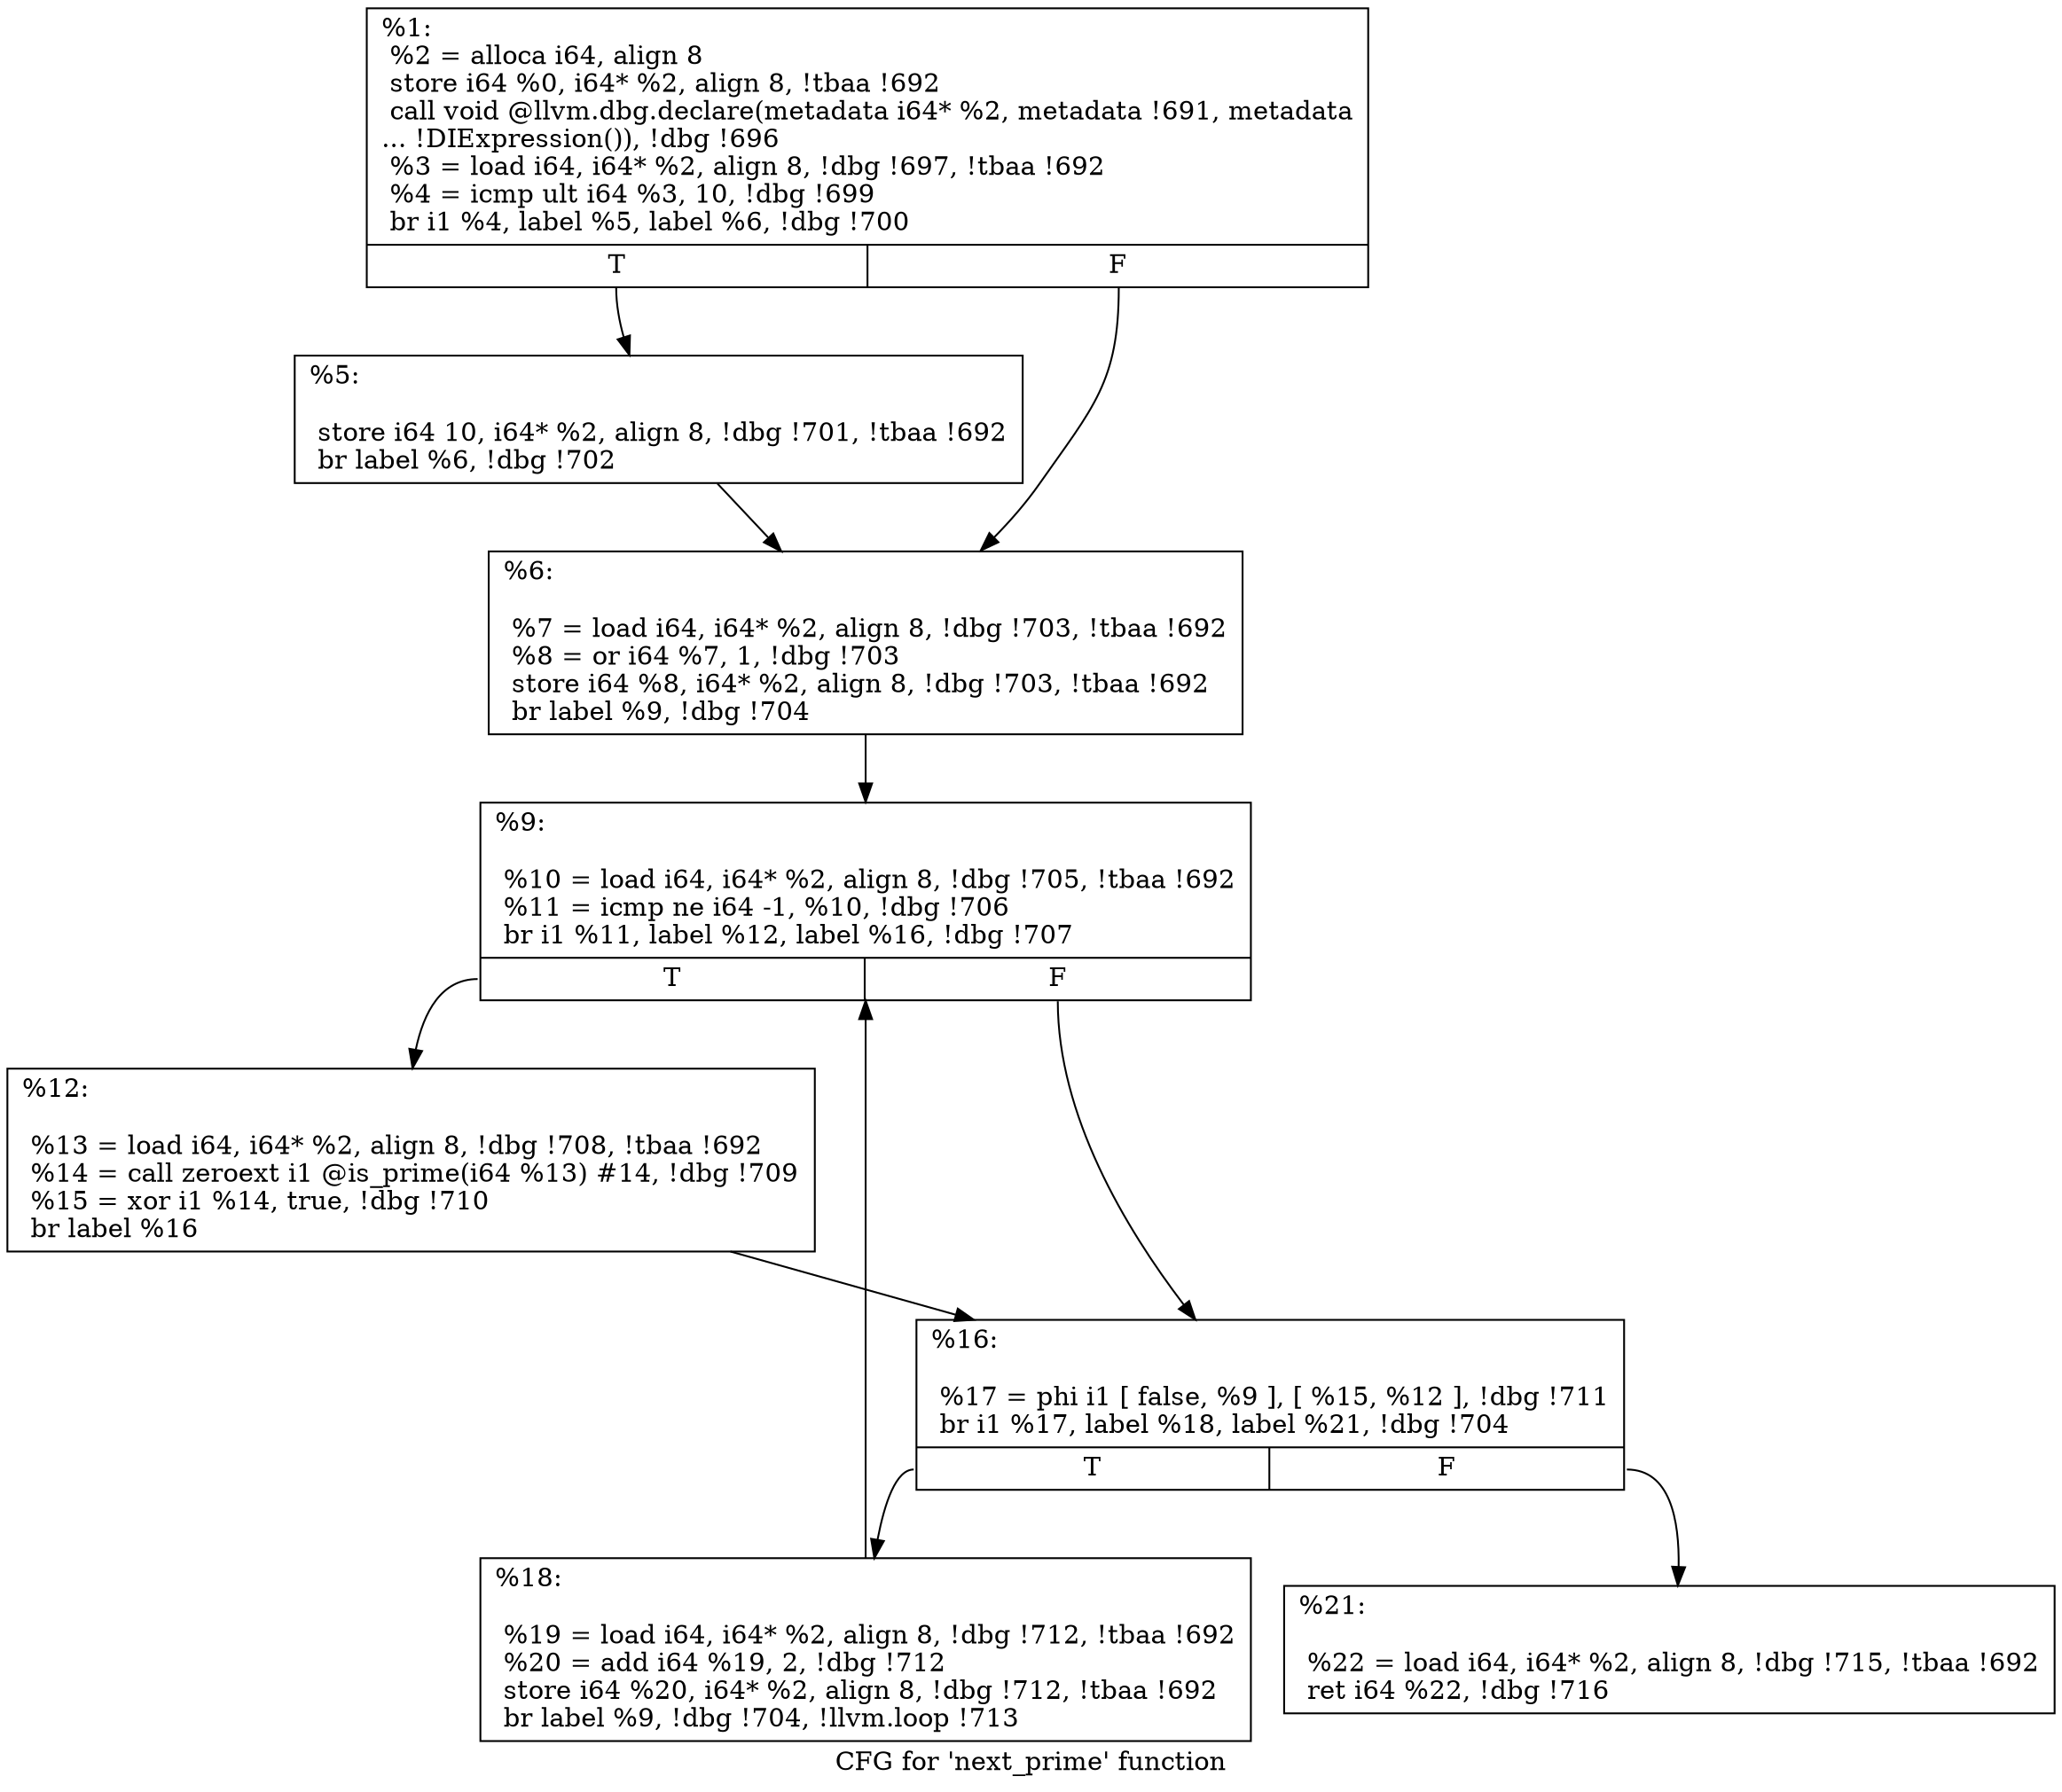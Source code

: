 digraph "CFG for 'next_prime' function" {
	label="CFG for 'next_prime' function";

	Node0x24f18f0 [shape=record,label="{%1:\l  %2 = alloca i64, align 8\l  store i64 %0, i64* %2, align 8, !tbaa !692\l  call void @llvm.dbg.declare(metadata i64* %2, metadata !691, metadata\l... !DIExpression()), !dbg !696\l  %3 = load i64, i64* %2, align 8, !dbg !697, !tbaa !692\l  %4 = icmp ult i64 %3, 10, !dbg !699\l  br i1 %4, label %5, label %6, !dbg !700\l|{<s0>T|<s1>F}}"];
	Node0x24f18f0:s0 -> Node0x24f1940;
	Node0x24f18f0:s1 -> Node0x24f1990;
	Node0x24f1940 [shape=record,label="{%5:\l\l  store i64 10, i64* %2, align 8, !dbg !701, !tbaa !692\l  br label %6, !dbg !702\l}"];
	Node0x24f1940 -> Node0x24f1990;
	Node0x24f1990 [shape=record,label="{%6:\l\l  %7 = load i64, i64* %2, align 8, !dbg !703, !tbaa !692\l  %8 = or i64 %7, 1, !dbg !703\l  store i64 %8, i64* %2, align 8, !dbg !703, !tbaa !692\l  br label %9, !dbg !704\l}"];
	Node0x24f1990 -> Node0x24f19e0;
	Node0x24f19e0 [shape=record,label="{%9:\l\l  %10 = load i64, i64* %2, align 8, !dbg !705, !tbaa !692\l  %11 = icmp ne i64 -1, %10, !dbg !706\l  br i1 %11, label %12, label %16, !dbg !707\l|{<s0>T|<s1>F}}"];
	Node0x24f19e0:s0 -> Node0x24f1a30;
	Node0x24f19e0:s1 -> Node0x24f1a80;
	Node0x24f1a30 [shape=record,label="{%12:\l\l  %13 = load i64, i64* %2, align 8, !dbg !708, !tbaa !692\l  %14 = call zeroext i1 @is_prime(i64 %13) #14, !dbg !709\l  %15 = xor i1 %14, true, !dbg !710\l  br label %16\l}"];
	Node0x24f1a30 -> Node0x24f1a80;
	Node0x24f1a80 [shape=record,label="{%16:\l\l  %17 = phi i1 [ false, %9 ], [ %15, %12 ], !dbg !711\l  br i1 %17, label %18, label %21, !dbg !704\l|{<s0>T|<s1>F}}"];
	Node0x24f1a80:s0 -> Node0x24f1ad0;
	Node0x24f1a80:s1 -> Node0x24f1b20;
	Node0x24f1ad0 [shape=record,label="{%18:\l\l  %19 = load i64, i64* %2, align 8, !dbg !712, !tbaa !692\l  %20 = add i64 %19, 2, !dbg !712\l  store i64 %20, i64* %2, align 8, !dbg !712, !tbaa !692\l  br label %9, !dbg !704, !llvm.loop !713\l}"];
	Node0x24f1ad0 -> Node0x24f19e0;
	Node0x24f1b20 [shape=record,label="{%21:\l\l  %22 = load i64, i64* %2, align 8, !dbg !715, !tbaa !692\l  ret i64 %22, !dbg !716\l}"];
}
